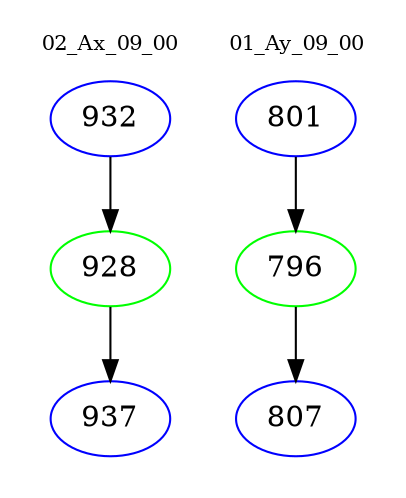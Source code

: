 digraph{
subgraph cluster_0 {
color = white
label = "02_Ax_09_00";
fontsize=10;
T0_932 [label="932", color="blue"]
T0_932 -> T0_928 [color="black"]
T0_928 [label="928", color="green"]
T0_928 -> T0_937 [color="black"]
T0_937 [label="937", color="blue"]
}
subgraph cluster_1 {
color = white
label = "01_Ay_09_00";
fontsize=10;
T1_801 [label="801", color="blue"]
T1_801 -> T1_796 [color="black"]
T1_796 [label="796", color="green"]
T1_796 -> T1_807 [color="black"]
T1_807 [label="807", color="blue"]
}
}

